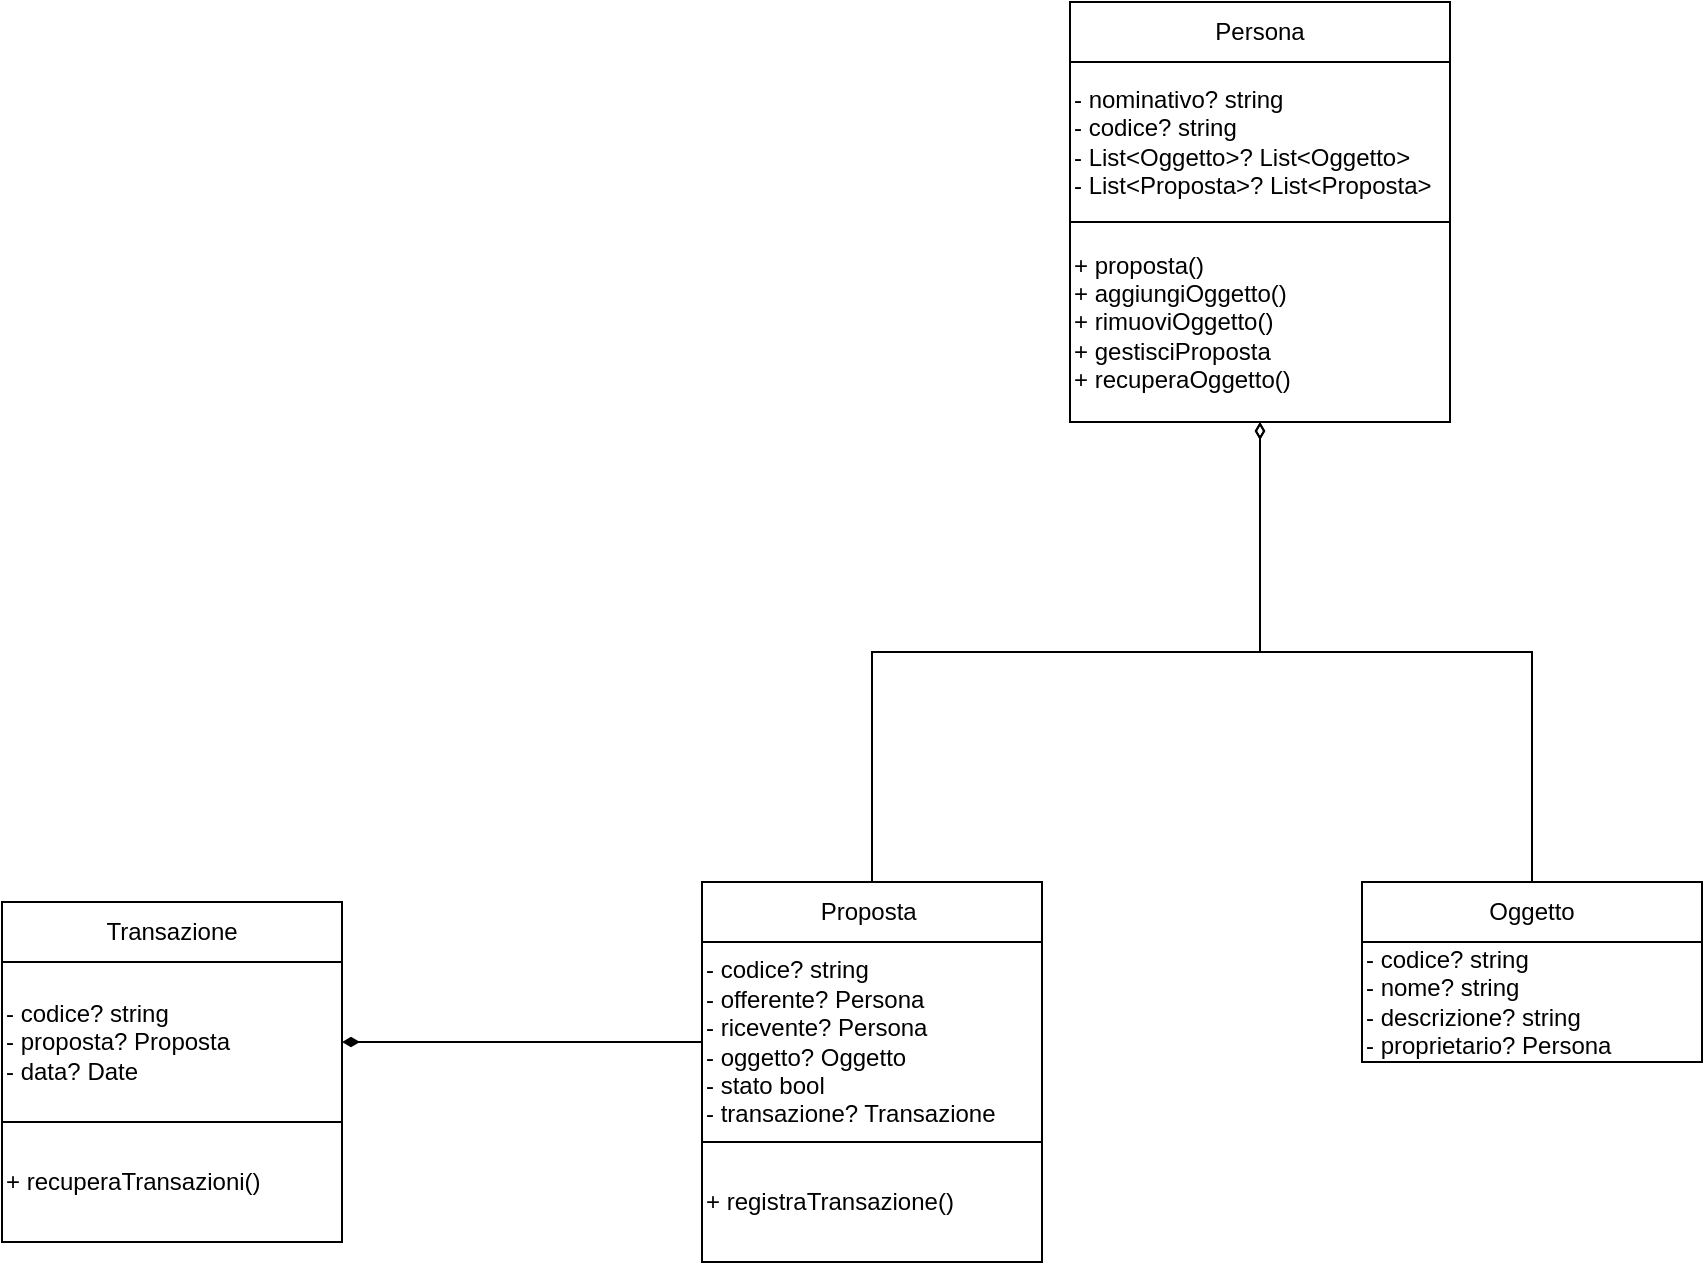 <mxfile version="23.1.5" type="device">
  <diagram name="Pagina-1" id="Y7BSf2uQXhjuNO748zRW">
    <mxGraphModel dx="1702" dy="524" grid="1" gridSize="10" guides="1" tooltips="1" connect="1" arrows="1" fold="1" page="1" pageScale="1" pageWidth="827" pageHeight="1169" math="0" shadow="0">
      <root>
        <mxCell id="0" />
        <mxCell id="1" parent="0" />
        <mxCell id="nFypYB_9Pbs6PFqrEm1g-1" value="- nominativo? string&lt;br&gt;&lt;div style=&quot;&quot;&gt;&lt;span style=&quot;background-color: initial;&quot;&gt;- codice? string&lt;/span&gt;&lt;/div&gt;&lt;div style=&quot;&quot;&gt;&lt;span style=&quot;background-color: initial;&quot;&gt;- List&amp;lt;Oggetto&amp;gt;? List&amp;lt;Oggetto&amp;gt;&lt;/span&gt;&lt;/div&gt;&lt;div style=&quot;&quot;&gt;&lt;span style=&quot;background-color: initial;&quot;&gt;- List&amp;lt;Proposta&amp;gt;? List&amp;lt;Proposta&amp;gt;&lt;/span&gt;&lt;/div&gt;" style="rounded=0;whiteSpace=wrap;html=1;align=left;" vertex="1" parent="1">
          <mxGeometry x="234" y="120" width="190" height="80" as="geometry" />
        </mxCell>
        <mxCell id="nFypYB_9Pbs6PFqrEm1g-2" value="Persona" style="rounded=0;whiteSpace=wrap;html=1;" vertex="1" parent="1">
          <mxGeometry x="234" y="90" width="190" height="30" as="geometry" />
        </mxCell>
        <mxCell id="nFypYB_9Pbs6PFqrEm1g-4" value="+ proposta()&lt;br&gt;+ aggiungiOggetto()&lt;br&gt;+ rimuoviOggetto()&lt;br&gt;+ gestisciProposta&lt;br&gt;+ recuperaOggetto()" style="rounded=0;whiteSpace=wrap;html=1;align=left;" vertex="1" parent="1">
          <mxGeometry x="234" y="200" width="190" height="100" as="geometry" />
        </mxCell>
        <mxCell id="nFypYB_9Pbs6PFqrEm1g-5" value="- codice? string&lt;br&gt;- nome? string&lt;br&gt;- descrizione? string&lt;br&gt;- proprietario? Persona" style="rounded=0;whiteSpace=wrap;html=1;align=left;" vertex="1" parent="1">
          <mxGeometry x="380" y="560" width="170" height="60" as="geometry" />
        </mxCell>
        <mxCell id="nFypYB_9Pbs6PFqrEm1g-23" style="edgeStyle=orthogonalEdgeStyle;rounded=0;orthogonalLoop=1;jettySize=auto;html=1;exitX=0.5;exitY=0;exitDx=0;exitDy=0;endArrow=diamondThin;endFill=0;entryX=0.5;entryY=1;entryDx=0;entryDy=0;" edge="1" parent="1" source="nFypYB_9Pbs6PFqrEm1g-6" target="nFypYB_9Pbs6PFqrEm1g-4">
          <mxGeometry relative="1" as="geometry">
            <mxPoint x="330" y="350" as="targetPoint" />
          </mxGeometry>
        </mxCell>
        <mxCell id="nFypYB_9Pbs6PFqrEm1g-6" value="Oggetto" style="rounded=0;whiteSpace=wrap;html=1;" vertex="1" parent="1">
          <mxGeometry x="380" y="530" width="170" height="30" as="geometry" />
        </mxCell>
        <mxCell id="nFypYB_9Pbs6PFqrEm1g-13" value="- codice? string&lt;br&gt;- proposta? Proposta&lt;br&gt;- data? Date" style="rounded=0;whiteSpace=wrap;html=1;align=left;" vertex="1" parent="1">
          <mxGeometry x="-300" y="570" width="170" height="80" as="geometry" />
        </mxCell>
        <mxCell id="nFypYB_9Pbs6PFqrEm1g-14" value="Transazione" style="rounded=0;whiteSpace=wrap;html=1;" vertex="1" parent="1">
          <mxGeometry x="-300" y="540" width="170" height="30" as="geometry" />
        </mxCell>
        <mxCell id="nFypYB_9Pbs6PFqrEm1g-15" value="+ recuperaTransazioni()" style="rounded=0;whiteSpace=wrap;html=1;align=left;" vertex="1" parent="1">
          <mxGeometry x="-300" y="650" width="170" height="60" as="geometry" />
        </mxCell>
        <mxCell id="nFypYB_9Pbs6PFqrEm1g-25" style="edgeStyle=orthogonalEdgeStyle;rounded=0;orthogonalLoop=1;jettySize=auto;html=1;exitX=0;exitY=0.5;exitDx=0;exitDy=0;entryX=1;entryY=0.5;entryDx=0;entryDy=0;endArrow=diamondThin;endFill=1;" edge="1" parent="1" source="nFypYB_9Pbs6PFqrEm1g-16" target="nFypYB_9Pbs6PFqrEm1g-13">
          <mxGeometry relative="1" as="geometry" />
        </mxCell>
        <mxCell id="nFypYB_9Pbs6PFqrEm1g-16" value="- codice? string&lt;br&gt;- offerente? Persona&lt;br&gt;- ricevente? Persona&lt;br&gt;- oggetto? Oggetto&lt;br&gt;- stato bool&lt;br&gt;- transazione? Transazione" style="rounded=0;whiteSpace=wrap;html=1;align=left;" vertex="1" parent="1">
          <mxGeometry x="50" y="560" width="170" height="100" as="geometry" />
        </mxCell>
        <mxCell id="nFypYB_9Pbs6PFqrEm1g-22" style="edgeStyle=orthogonalEdgeStyle;rounded=0;orthogonalLoop=1;jettySize=auto;html=1;exitX=0.5;exitY=0;exitDx=0;exitDy=0;entryX=0.5;entryY=1;entryDx=0;entryDy=0;endArrow=diamondThin;endFill=0;" edge="1" parent="1" source="nFypYB_9Pbs6PFqrEm1g-17" target="nFypYB_9Pbs6PFqrEm1g-4">
          <mxGeometry relative="1" as="geometry" />
        </mxCell>
        <mxCell id="nFypYB_9Pbs6PFqrEm1g-17" value="Proposta&amp;nbsp;" style="rounded=0;whiteSpace=wrap;html=1;" vertex="1" parent="1">
          <mxGeometry x="50" y="530" width="170" height="30" as="geometry" />
        </mxCell>
        <mxCell id="nFypYB_9Pbs6PFqrEm1g-18" value="+ registraTransazione()" style="rounded=0;whiteSpace=wrap;html=1;align=left;" vertex="1" parent="1">
          <mxGeometry x="50" y="660" width="170" height="60" as="geometry" />
        </mxCell>
      </root>
    </mxGraphModel>
  </diagram>
</mxfile>
